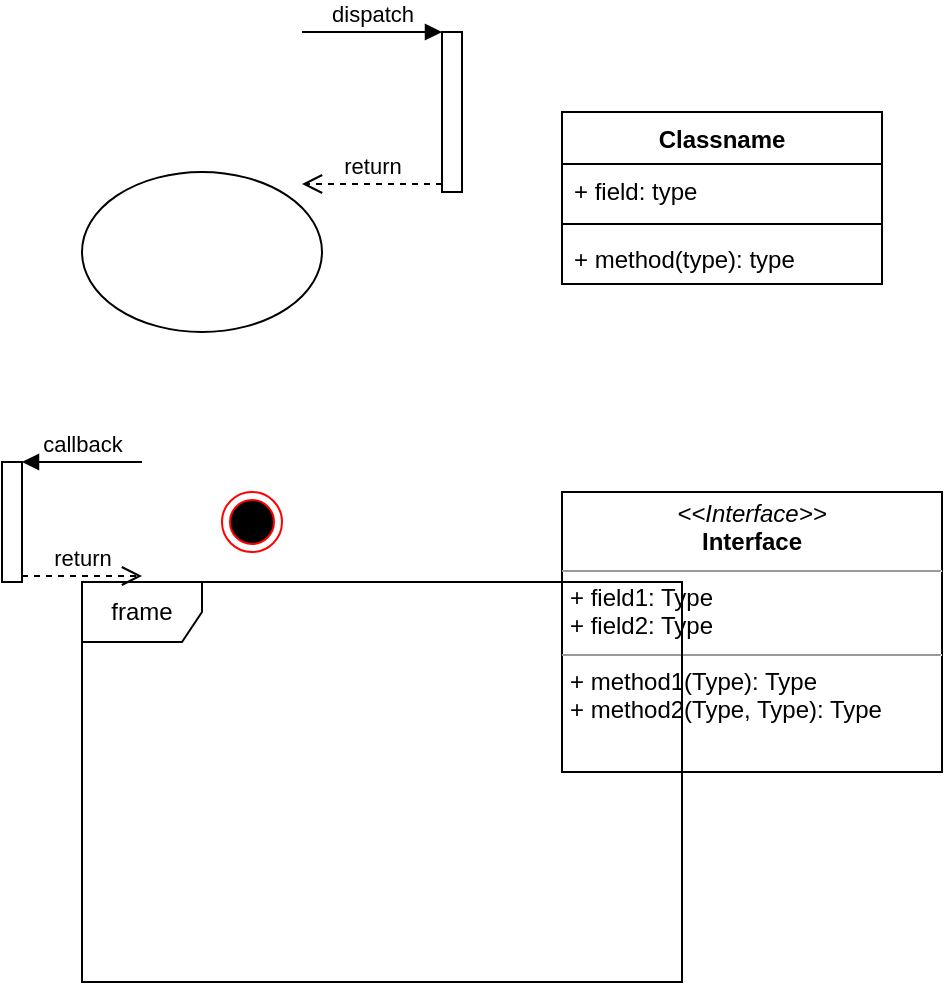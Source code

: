 <mxfile version="16.4.6" type="github">
  <diagram id="sNq3YNdLsQN1ugIlCoTf" name="第 1 页">
    <mxGraphModel dx="1038" dy="548" grid="1" gridSize="10" guides="1" tooltips="1" connect="1" arrows="1" fold="1" page="1" pageScale="1" pageWidth="827" pageHeight="1169" math="0" shadow="0">
      <root>
        <mxCell id="0" />
        <mxCell id="1" parent="0" />
        <mxCell id="zvRWl9lq0P1KhWMGI8bn-1" value="" style="ellipse;whiteSpace=wrap;html=1;" parent="1" vertex="1">
          <mxGeometry x="120" y="180" width="120" height="80" as="geometry" />
        </mxCell>
        <mxCell id="EqucUPZLHbcF77vZXmXv-1" value="Classname" style="swimlane;fontStyle=1;align=center;verticalAlign=top;childLayout=stackLayout;horizontal=1;startSize=26;horizontalStack=0;resizeParent=1;resizeParentMax=0;resizeLast=0;collapsible=1;marginBottom=0;" parent="1" vertex="1">
          <mxGeometry x="360" y="150" width="160" height="86" as="geometry" />
        </mxCell>
        <mxCell id="EqucUPZLHbcF77vZXmXv-2" value="+ field: type" style="text;strokeColor=none;fillColor=none;align=left;verticalAlign=top;spacingLeft=4;spacingRight=4;overflow=hidden;rotatable=0;points=[[0,0.5],[1,0.5]];portConstraint=eastwest;" parent="EqucUPZLHbcF77vZXmXv-1" vertex="1">
          <mxGeometry y="26" width="160" height="26" as="geometry" />
        </mxCell>
        <mxCell id="EqucUPZLHbcF77vZXmXv-3" value="" style="line;strokeWidth=1;fillColor=none;align=left;verticalAlign=middle;spacingTop=-1;spacingLeft=3;spacingRight=3;rotatable=0;labelPosition=right;points=[];portConstraint=eastwest;" parent="EqucUPZLHbcF77vZXmXv-1" vertex="1">
          <mxGeometry y="52" width="160" height="8" as="geometry" />
        </mxCell>
        <mxCell id="EqucUPZLHbcF77vZXmXv-4" value="+ method(type): type" style="text;strokeColor=none;fillColor=none;align=left;verticalAlign=top;spacingLeft=4;spacingRight=4;overflow=hidden;rotatable=0;points=[[0,0.5],[1,0.5]];portConstraint=eastwest;" parent="EqucUPZLHbcF77vZXmXv-1" vertex="1">
          <mxGeometry y="60" width="160" height="26" as="geometry" />
        </mxCell>
        <mxCell id="EqucUPZLHbcF77vZXmXv-5" value="&lt;p style=&quot;margin:0px;margin-top:4px;text-align:center;&quot;&gt;&lt;i&gt;&amp;lt;&amp;lt;Interface&amp;gt;&amp;gt;&lt;/i&gt;&lt;br/&gt;&lt;b&gt;Interface&lt;/b&gt;&lt;/p&gt;&lt;hr size=&quot;1&quot;/&gt;&lt;p style=&quot;margin:0px;margin-left:4px;&quot;&gt;+ field1: Type&lt;br/&gt;+ field2: Type&lt;/p&gt;&lt;hr size=&quot;1&quot;/&gt;&lt;p style=&quot;margin:0px;margin-left:4px;&quot;&gt;+ method1(Type): Type&lt;br/&gt;+ method2(Type, Type): Type&lt;/p&gt;" style="verticalAlign=top;align=left;overflow=fill;fontSize=12;fontFamily=Helvetica;html=1;" parent="1" vertex="1">
          <mxGeometry x="360" y="340" width="190" height="140" as="geometry" />
        </mxCell>
        <mxCell id="EqucUPZLHbcF77vZXmXv-6" value="" style="ellipse;html=1;shape=endState;fillColor=#000000;strokeColor=#ff0000;" parent="1" vertex="1">
          <mxGeometry x="190" y="340" width="30" height="30" as="geometry" />
        </mxCell>
        <mxCell id="EqucUPZLHbcF77vZXmXv-7" value="frame" style="shape=umlFrame;whiteSpace=wrap;html=1;" parent="1" vertex="1">
          <mxGeometry x="120" y="385" width="300" height="200" as="geometry" />
        </mxCell>
        <mxCell id="EqucUPZLHbcF77vZXmXv-8" value="" style="html=1;points=[];perimeter=orthogonalPerimeter;" parent="1" vertex="1">
          <mxGeometry x="80" y="325" width="10" height="60" as="geometry" />
        </mxCell>
        <mxCell id="EqucUPZLHbcF77vZXmXv-9" value="callback" style="html=1;verticalAlign=bottom;endArrow=block;entryX=1;entryY=0;rounded=0;" parent="1" target="EqucUPZLHbcF77vZXmXv-8" edge="1">
          <mxGeometry relative="1" as="geometry">
            <mxPoint x="150" y="325" as="sourcePoint" />
          </mxGeometry>
        </mxCell>
        <mxCell id="EqucUPZLHbcF77vZXmXv-10" value="return" style="html=1;verticalAlign=bottom;endArrow=open;dashed=1;endSize=8;exitX=1;exitY=0.95;rounded=0;" parent="1" source="EqucUPZLHbcF77vZXmXv-8" edge="1">
          <mxGeometry relative="1" as="geometry">
            <mxPoint x="150" y="382" as="targetPoint" />
          </mxGeometry>
        </mxCell>
        <mxCell id="EqucUPZLHbcF77vZXmXv-11" value="" style="html=1;points=[];perimeter=orthogonalPerimeter;" parent="1" vertex="1">
          <mxGeometry x="300" y="110" width="10" height="80" as="geometry" />
        </mxCell>
        <mxCell id="EqucUPZLHbcF77vZXmXv-12" value="dispatch" style="html=1;verticalAlign=bottom;endArrow=block;entryX=0;entryY=0;rounded=0;" parent="1" target="EqucUPZLHbcF77vZXmXv-11" edge="1">
          <mxGeometry relative="1" as="geometry">
            <mxPoint x="230" y="110" as="sourcePoint" />
          </mxGeometry>
        </mxCell>
        <mxCell id="EqucUPZLHbcF77vZXmXv-13" value="return" style="html=1;verticalAlign=bottom;endArrow=open;dashed=1;endSize=8;exitX=0;exitY=0.95;rounded=0;" parent="1" source="EqucUPZLHbcF77vZXmXv-11" edge="1">
          <mxGeometry relative="1" as="geometry">
            <mxPoint x="230" y="186" as="targetPoint" />
          </mxGeometry>
        </mxCell>
      </root>
    </mxGraphModel>
  </diagram>
</mxfile>
